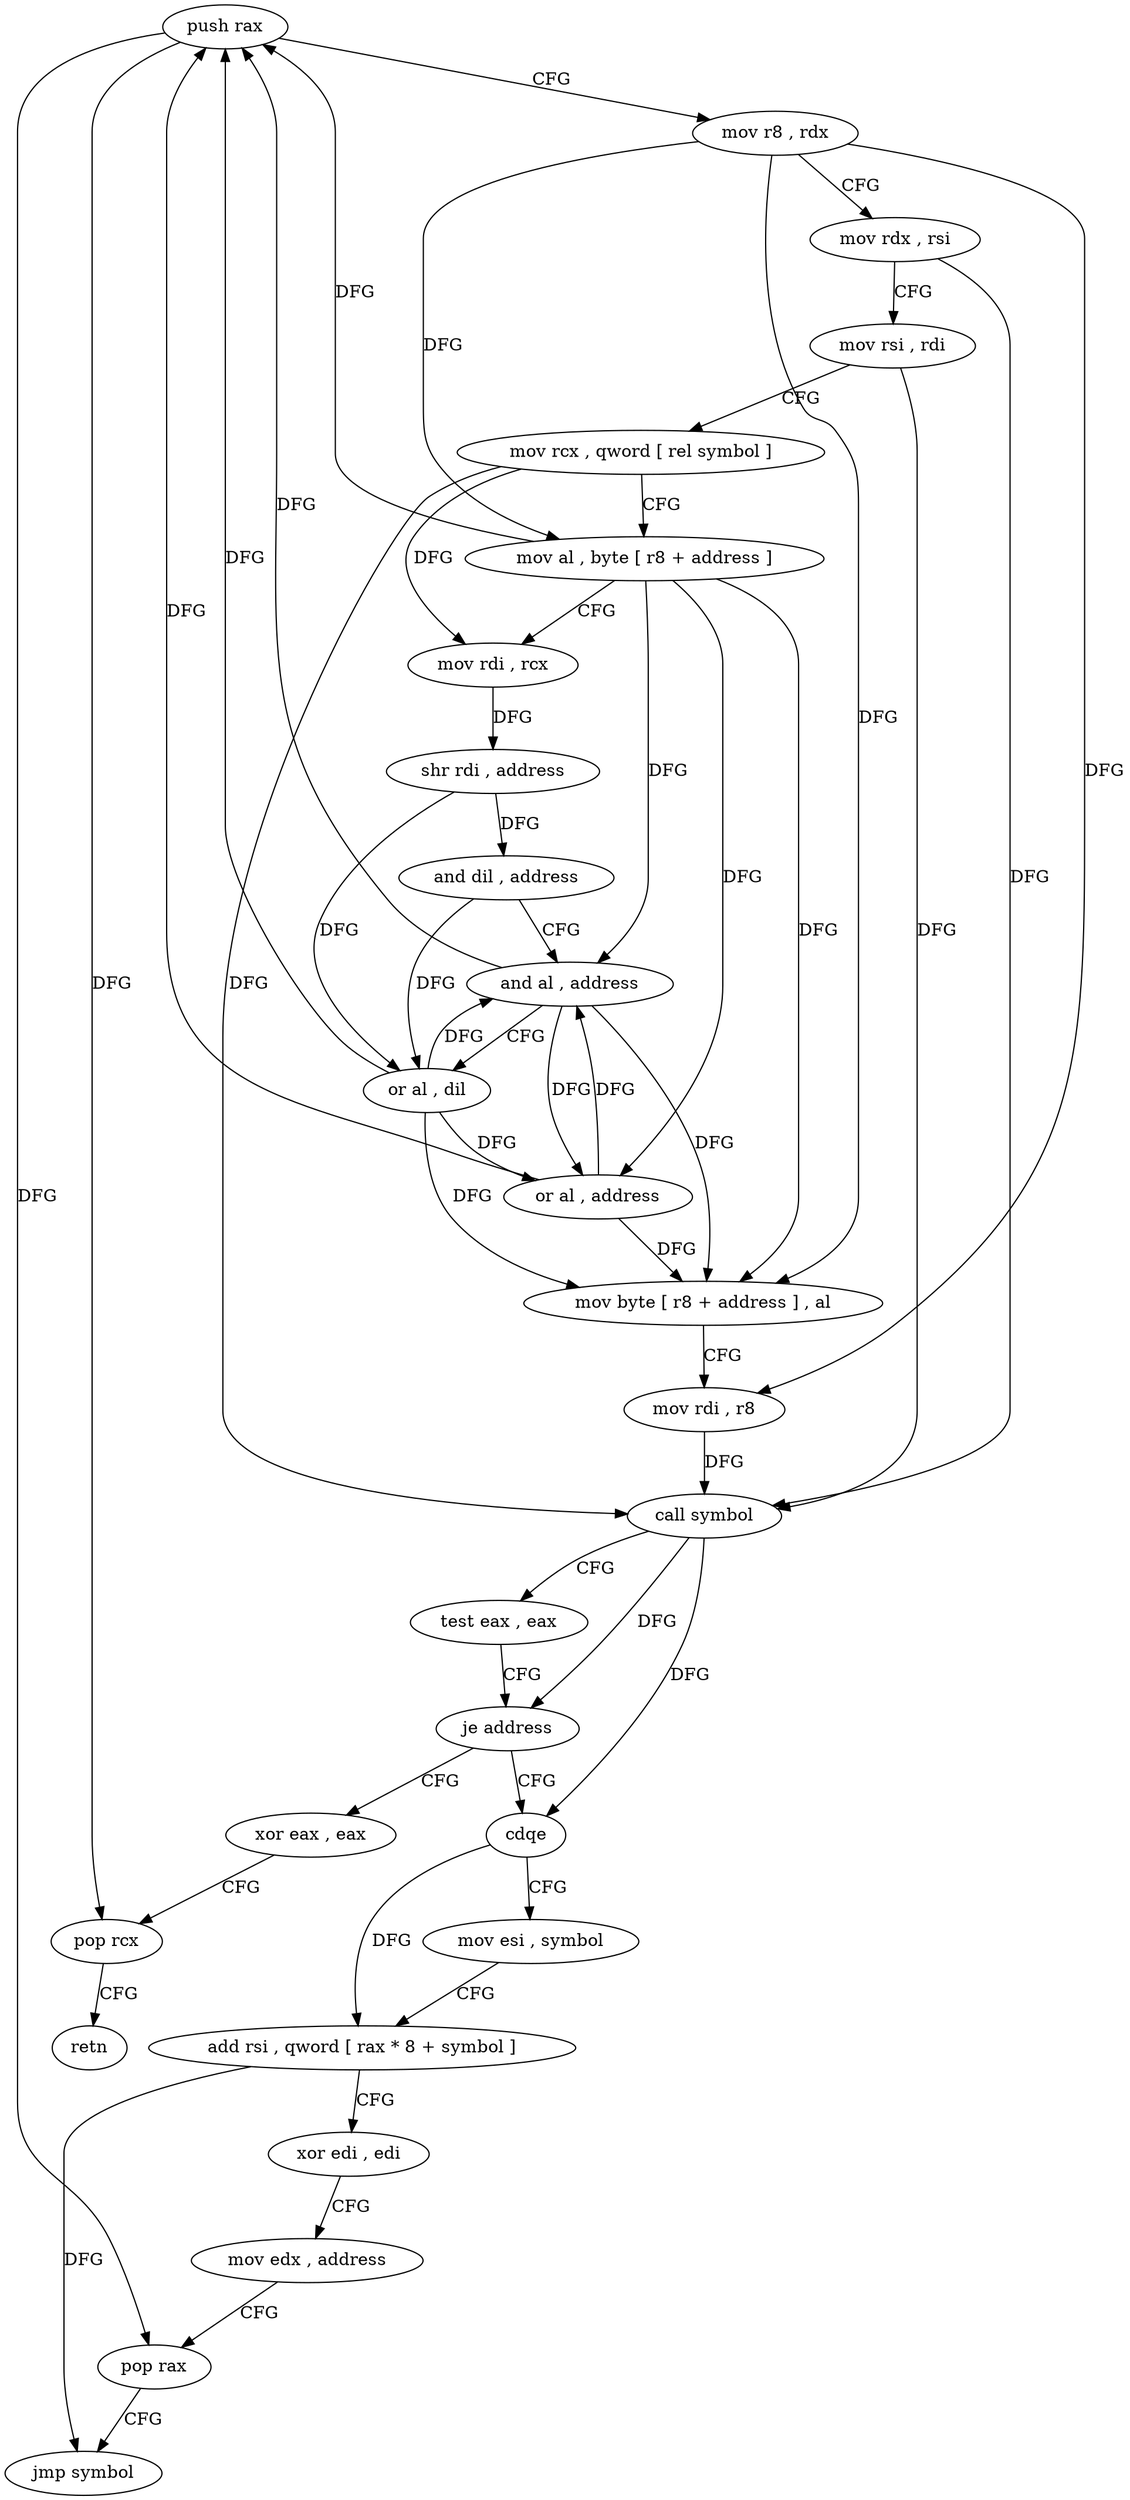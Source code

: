 digraph "func" {
"4215456" [label = "push rax" ]
"4215457" [label = "mov r8 , rdx" ]
"4215460" [label = "mov rdx , rsi" ]
"4215463" [label = "mov rsi , rdi" ]
"4215466" [label = "mov rcx , qword [ rel symbol ]" ]
"4215473" [label = "mov al , byte [ r8 + address ]" ]
"4215477" [label = "mov rdi , rcx" ]
"4215480" [label = "shr rdi , address" ]
"4215484" [label = "and dil , address" ]
"4215488" [label = "and al , address" ]
"4215490" [label = "or al , dil" ]
"4215493" [label = "or al , address" ]
"4215495" [label = "mov byte [ r8 + address ] , al" ]
"4215499" [label = "mov rdi , r8" ]
"4215502" [label = "call symbol" ]
"4215507" [label = "test eax , eax" ]
"4215509" [label = "je address" ]
"4215539" [label = "xor eax , eax" ]
"4215511" [label = "cdqe" ]
"4215541" [label = "pop rcx" ]
"4215542" [label = "retn" ]
"4215513" [label = "mov esi , symbol" ]
"4215518" [label = "add rsi , qword [ rax * 8 + symbol ]" ]
"4215526" [label = "xor edi , edi" ]
"4215528" [label = "mov edx , address" ]
"4215533" [label = "pop rax" ]
"4215534" [label = "jmp symbol" ]
"4215456" -> "4215457" [ label = "CFG" ]
"4215456" -> "4215541" [ label = "DFG" ]
"4215456" -> "4215533" [ label = "DFG" ]
"4215457" -> "4215460" [ label = "CFG" ]
"4215457" -> "4215473" [ label = "DFG" ]
"4215457" -> "4215495" [ label = "DFG" ]
"4215457" -> "4215499" [ label = "DFG" ]
"4215460" -> "4215463" [ label = "CFG" ]
"4215460" -> "4215502" [ label = "DFG" ]
"4215463" -> "4215466" [ label = "CFG" ]
"4215463" -> "4215502" [ label = "DFG" ]
"4215466" -> "4215473" [ label = "CFG" ]
"4215466" -> "4215477" [ label = "DFG" ]
"4215466" -> "4215502" [ label = "DFG" ]
"4215473" -> "4215477" [ label = "CFG" ]
"4215473" -> "4215456" [ label = "DFG" ]
"4215473" -> "4215488" [ label = "DFG" ]
"4215473" -> "4215493" [ label = "DFG" ]
"4215473" -> "4215495" [ label = "DFG" ]
"4215477" -> "4215480" [ label = "DFG" ]
"4215480" -> "4215484" [ label = "DFG" ]
"4215480" -> "4215490" [ label = "DFG" ]
"4215484" -> "4215488" [ label = "CFG" ]
"4215484" -> "4215490" [ label = "DFG" ]
"4215488" -> "4215490" [ label = "CFG" ]
"4215488" -> "4215456" [ label = "DFG" ]
"4215488" -> "4215493" [ label = "DFG" ]
"4215488" -> "4215495" [ label = "DFG" ]
"4215490" -> "4215493" [ label = "DFG" ]
"4215490" -> "4215456" [ label = "DFG" ]
"4215490" -> "4215488" [ label = "DFG" ]
"4215490" -> "4215495" [ label = "DFG" ]
"4215493" -> "4215495" [ label = "DFG" ]
"4215493" -> "4215456" [ label = "DFG" ]
"4215493" -> "4215488" [ label = "DFG" ]
"4215495" -> "4215499" [ label = "CFG" ]
"4215499" -> "4215502" [ label = "DFG" ]
"4215502" -> "4215507" [ label = "CFG" ]
"4215502" -> "4215509" [ label = "DFG" ]
"4215502" -> "4215511" [ label = "DFG" ]
"4215507" -> "4215509" [ label = "CFG" ]
"4215509" -> "4215539" [ label = "CFG" ]
"4215509" -> "4215511" [ label = "CFG" ]
"4215539" -> "4215541" [ label = "CFG" ]
"4215511" -> "4215513" [ label = "CFG" ]
"4215511" -> "4215518" [ label = "DFG" ]
"4215541" -> "4215542" [ label = "CFG" ]
"4215513" -> "4215518" [ label = "CFG" ]
"4215518" -> "4215526" [ label = "CFG" ]
"4215518" -> "4215534" [ label = "DFG" ]
"4215526" -> "4215528" [ label = "CFG" ]
"4215528" -> "4215533" [ label = "CFG" ]
"4215533" -> "4215534" [ label = "CFG" ]
}
